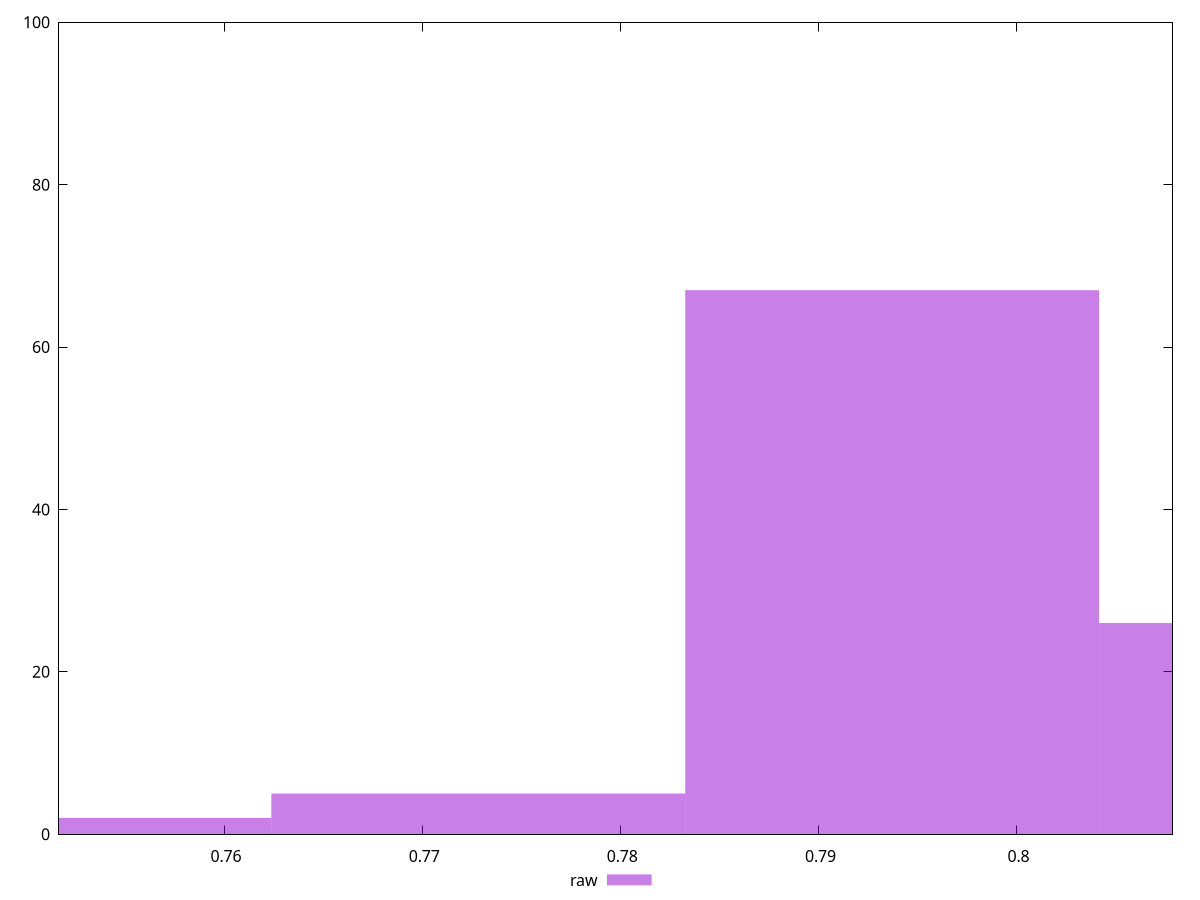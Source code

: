 reset

$raw <<EOF
0.7728327379965954 5
0.75194536669939 2
0.7937201092938007 67
0.8146074805910059 26
EOF

set key outside below
set boxwidth 0.02088737129720528
set xrange [0.7516712718068209:0.8078676274335282]
set yrange [0:100]
set trange [0:100]
set style fill transparent solid 0.5 noborder
set terminal svg size 640, 490 enhanced background rgb 'white'
set output "report_00017_2021-02-10T15-08-03.406Z/meta/pScore/samples/pages+cached+noadtech+nomedia+nocss/raw/histogram.svg"

plot $raw title "raw" with boxes

reset
